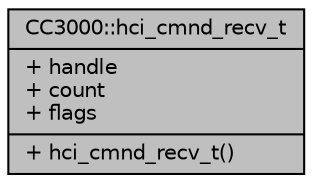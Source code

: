 digraph "CC3000::hci_cmnd_recv_t"
{
  edge [fontname="Helvetica",fontsize="10",labelfontname="Helvetica",labelfontsize="10"];
  node [fontname="Helvetica",fontsize="10",shape=record];
  Node1 [label="{CC3000::hci_cmnd_recv_t\n|+ handle\l+ count\l+ flags\l|+ hci_cmnd_recv_t()\l}",height=0.2,width=0.4,color="black", fillcolor="grey75", style="filled", fontcolor="black"];
}
